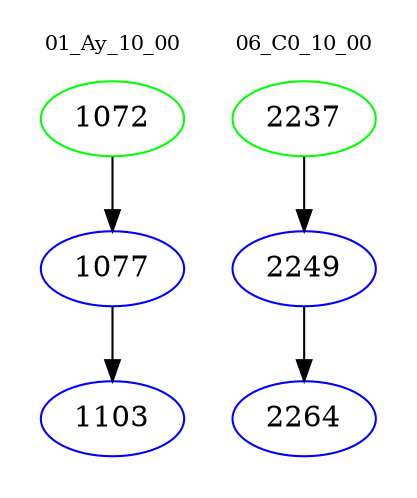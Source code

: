 digraph{
subgraph cluster_0 {
color = white
label = "01_Ay_10_00";
fontsize=10;
T0_1072 [label="1072", color="green"]
T0_1072 -> T0_1077 [color="black"]
T0_1077 [label="1077", color="blue"]
T0_1077 -> T0_1103 [color="black"]
T0_1103 [label="1103", color="blue"]
}
subgraph cluster_1 {
color = white
label = "06_C0_10_00";
fontsize=10;
T1_2237 [label="2237", color="green"]
T1_2237 -> T1_2249 [color="black"]
T1_2249 [label="2249", color="blue"]
T1_2249 -> T1_2264 [color="black"]
T1_2264 [label="2264", color="blue"]
}
}
